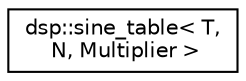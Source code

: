digraph "Graphical Class Hierarchy"
{
  edge [fontname="Helvetica",fontsize="10",labelfontname="Helvetica",labelfontsize="10"];
  node [fontname="Helvetica",fontsize="10",shape=record];
  rankdir="LR";
  Node1 [label="dsp::sine_table\< T,\l N, Multiplier \>",height=0.2,width=0.4,color="black", fillcolor="white", style="filled",URL="$classdsp_1_1sine__table.html"];
}
